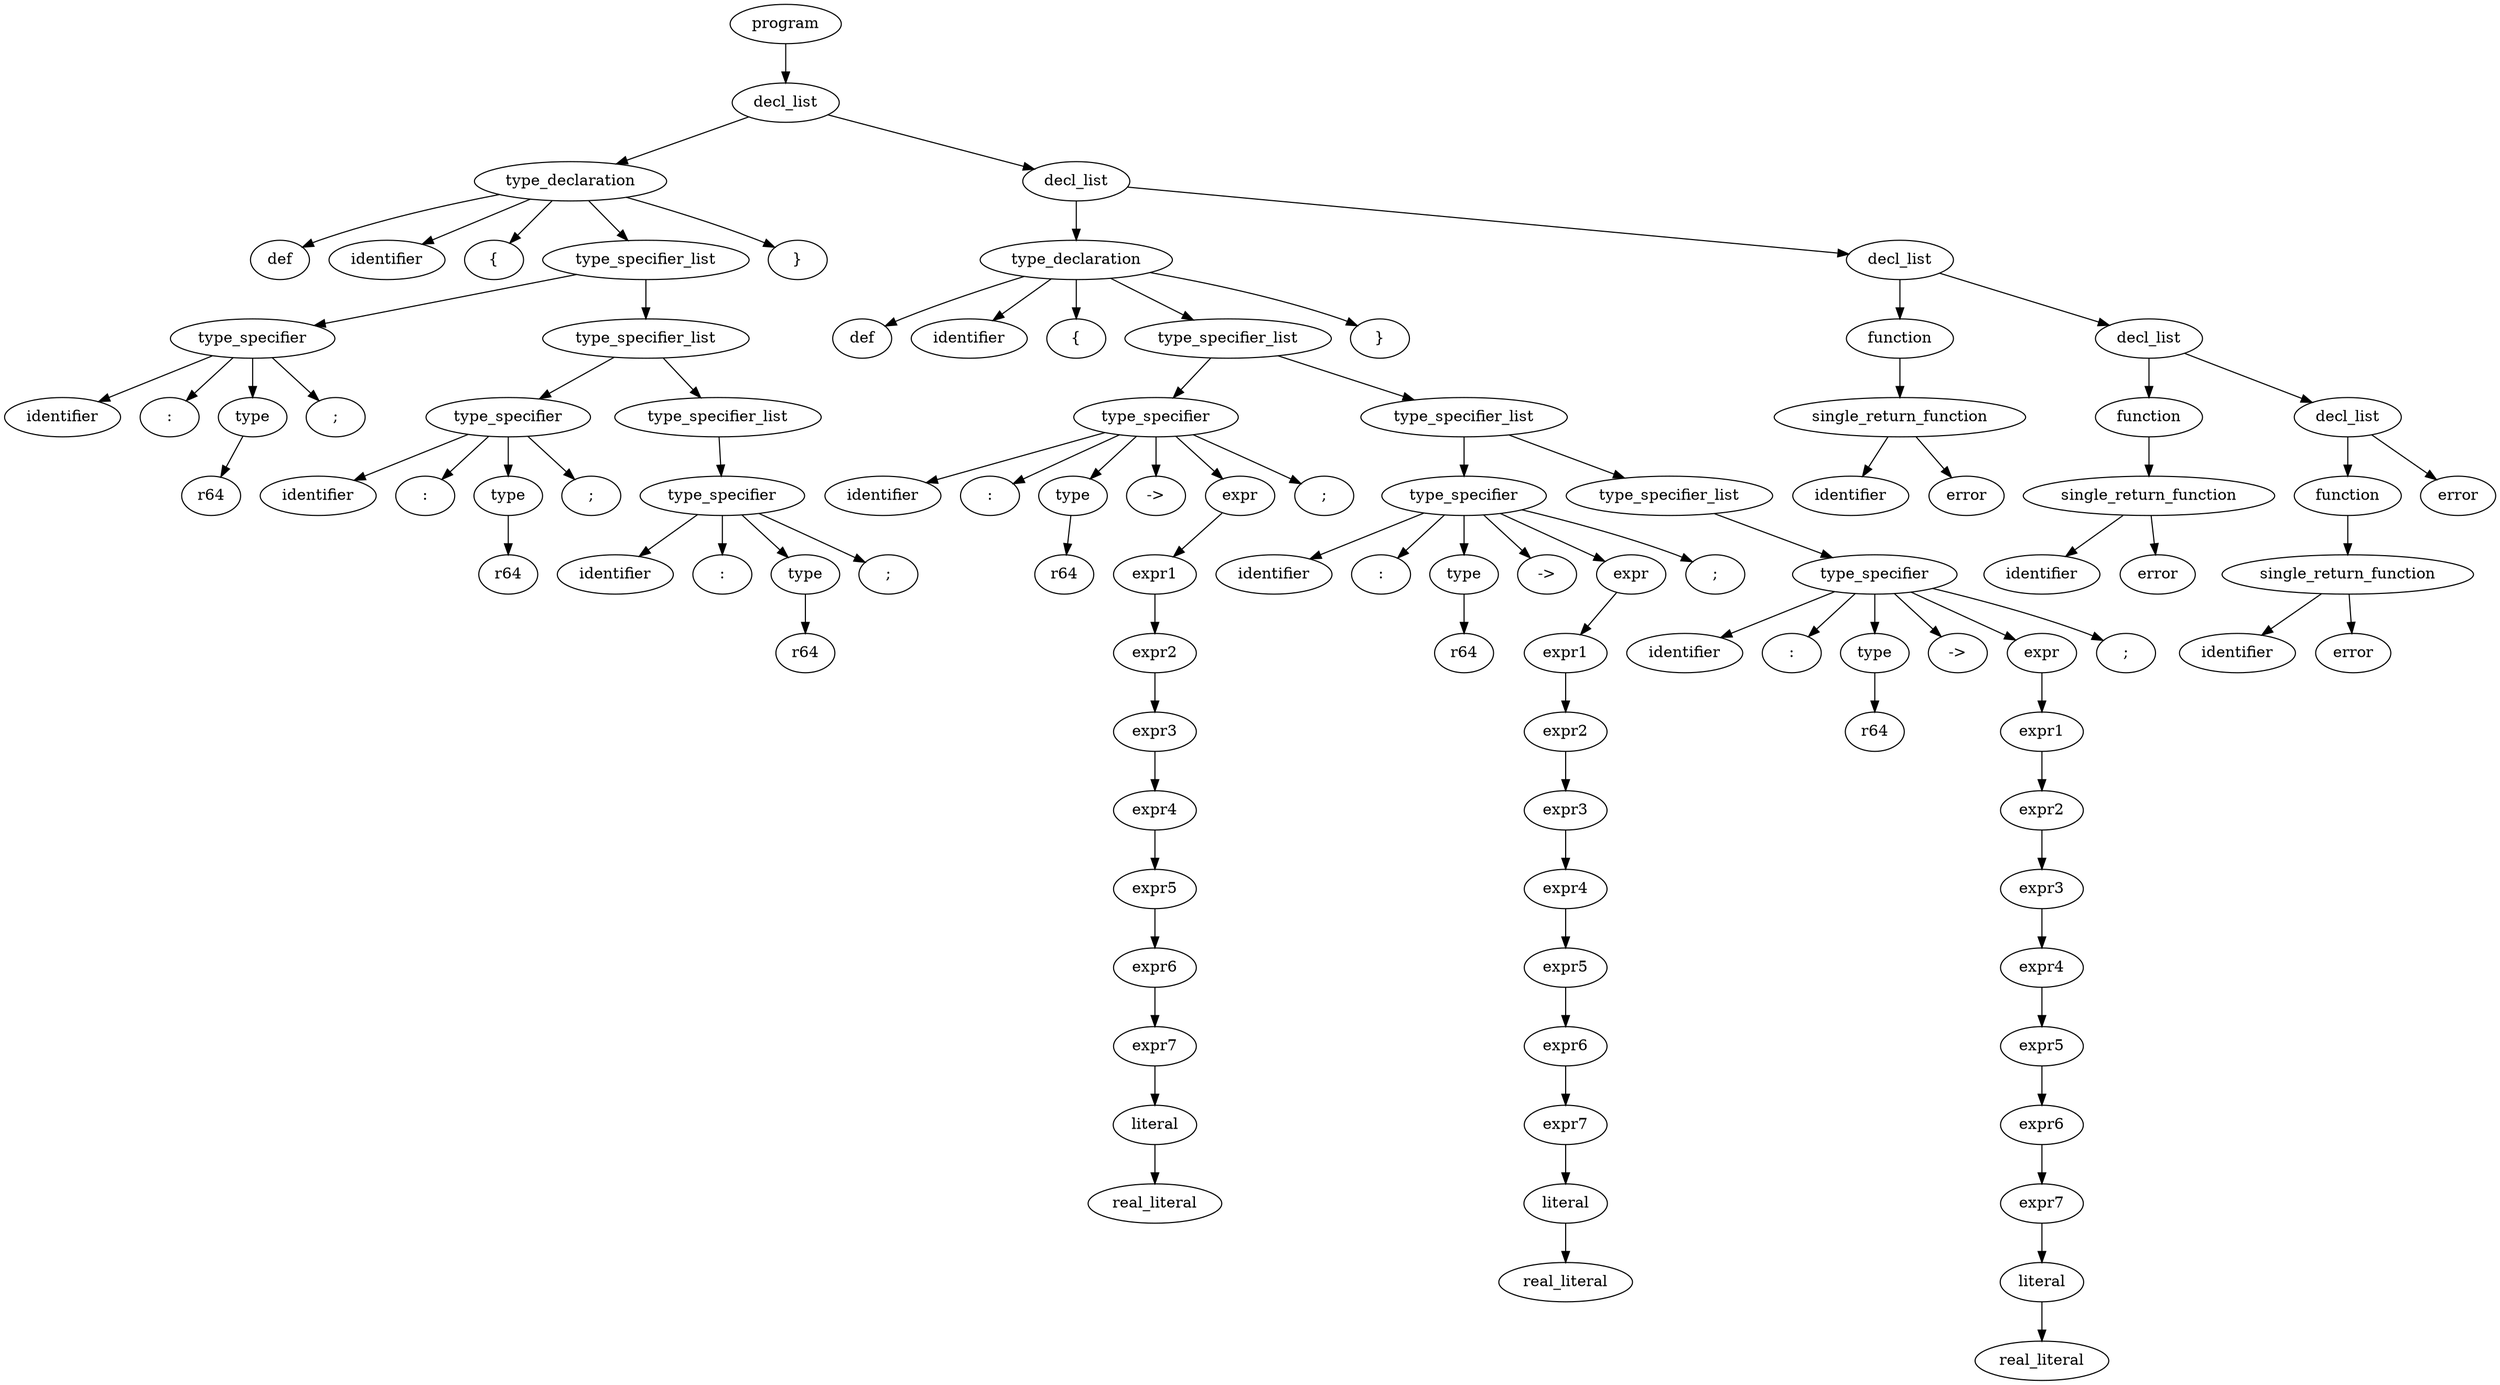 digraph ast
{
	node1 [label="program"];
	node1 -> node2;
	node2 [label="decl_list"];
	node2 -> node3;
	node3 [label="type_declaration"];
	node3 -> node4;
	node4 [label="def"];
	node3 -> node5;
	node5 [label="identifier"];
	node3 -> node6;
	node6 [label="{"];
	node3 -> node7;
	node7 [label="type_specifier_list"];
	node7 -> node8;
	node8 [label="type_specifier"];
	node8 -> node9;
	node9 [label="identifier"];
	node8 -> node10;
	node10 [label=":"];
	node8 -> node11;
	node11 [label="type"];
	node11 -> node12;
	node12 [label="r64"];
	node8 -> node13;
	node13 [label=";"];
	node7 -> node14;
	node14 [label="type_specifier_list"];
	node14 -> node15;
	node15 [label="type_specifier"];
	node15 -> node16;
	node16 [label="identifier"];
	node15 -> node17;
	node17 [label=":"];
	node15 -> node18;
	node18 [label="type"];
	node18 -> node19;
	node19 [label="r64"];
	node15 -> node20;
	node20 [label=";"];
	node14 -> node21;
	node21 [label="type_specifier_list"];
	node21 -> node22;
	node22 [label="type_specifier"];
	node22 -> node23;
	node23 [label="identifier"];
	node22 -> node24;
	node24 [label=":"];
	node22 -> node25;
	node25 [label="type"];
	node25 -> node26;
	node26 [label="r64"];
	node22 -> node27;
	node27 [label=";"];
	node3 -> node28;
	node28 [label="}"];
	node2 -> node29;
	node29 [label="decl_list"];
	node29 -> node30;
	node30 [label="type_declaration"];
	node30 -> node31;
	node31 [label="def"];
	node30 -> node32;
	node32 [label="identifier"];
	node30 -> node33;
	node33 [label="{"];
	node30 -> node34;
	node34 [label="type_specifier_list"];
	node34 -> node35;
	node35 [label="type_specifier"];
	node35 -> node36;
	node36 [label="identifier"];
	node35 -> node37;
	node37 [label=":"];
	node35 -> node38;
	node38 [label="type"];
	node38 -> node39;
	node39 [label="r64"];
	node35 -> node40;
	node40 [label="->"];
	node35 -> node41;
	node41 [label="expr"];
	node41 -> node42;
	node42 [label="expr1"];
	node42 -> node43;
	node43 [label="expr2"];
	node43 -> node44;
	node44 [label="expr3"];
	node44 -> node45;
	node45 [label="expr4"];
	node45 -> node46;
	node46 [label="expr5"];
	node46 -> node47;
	node47 [label="expr6"];
	node47 -> node48;
	node48 [label="expr7"];
	node48 -> node49;
	node49 [label="literal"];
	node49 -> node50;
	node50 [label="real_literal"];
	node35 -> node51;
	node51 [label=";"];
	node34 -> node52;
	node52 [label="type_specifier_list"];
	node52 -> node53;
	node53 [label="type_specifier"];
	node53 -> node54;
	node54 [label="identifier"];
	node53 -> node55;
	node55 [label=":"];
	node53 -> node56;
	node56 [label="type"];
	node56 -> node57;
	node57 [label="r64"];
	node53 -> node58;
	node58 [label="->"];
	node53 -> node59;
	node59 [label="expr"];
	node59 -> node60;
	node60 [label="expr1"];
	node60 -> node61;
	node61 [label="expr2"];
	node61 -> node62;
	node62 [label="expr3"];
	node62 -> node63;
	node63 [label="expr4"];
	node63 -> node64;
	node64 [label="expr5"];
	node64 -> node65;
	node65 [label="expr6"];
	node65 -> node66;
	node66 [label="expr7"];
	node66 -> node67;
	node67 [label="literal"];
	node67 -> node68;
	node68 [label="real_literal"];
	node53 -> node69;
	node69 [label=";"];
	node52 -> node70;
	node70 [label="type_specifier_list"];
	node70 -> node71;
	node71 [label="type_specifier"];
	node71 -> node72;
	node72 [label="identifier"];
	node71 -> node73;
	node73 [label=":"];
	node71 -> node74;
	node74 [label="type"];
	node74 -> node75;
	node75 [label="r64"];
	node71 -> node76;
	node76 [label="->"];
	node71 -> node77;
	node77 [label="expr"];
	node77 -> node78;
	node78 [label="expr1"];
	node78 -> node79;
	node79 [label="expr2"];
	node79 -> node80;
	node80 [label="expr3"];
	node80 -> node81;
	node81 [label="expr4"];
	node81 -> node82;
	node82 [label="expr5"];
	node82 -> node83;
	node83 [label="expr6"];
	node83 -> node84;
	node84 [label="expr7"];
	node84 -> node85;
	node85 [label="literal"];
	node85 -> node86;
	node86 [label="real_literal"];
	node71 -> node87;
	node87 [label=";"];
	node30 -> node88;
	node88 [label="}"];
	node29 -> node89;
	node89 [label="decl_list"];
	node89 -> node90;
	node90 [label="function"];
	node90 -> node91;
	node91 [label="single_return_function"];
	node91 -> node92;
	node92 [label="identifier"];
	node91 -> node93;
	node93 [label="error"];
	node89 -> node94;
	node94 [label="decl_list"];
	node94 -> node95;
	node95 [label="function"];
	node95 -> node96;
	node96 [label="single_return_function"];
	node96 -> node97;
	node97 [label="identifier"];
	node96 -> node98;
	node98 [label="error"];
	node94 -> node99;
	node99 [label="decl_list"];
	node99 -> node100;
	node100 [label="function"];
	node100 -> node101;
	node101 [label="single_return_function"];
	node101 -> node102;
	node102 [label="identifier"];
	node101 -> node103;
	node103 [label="error"];
	node99 -> node104;
	node104 [label="error"];
}

